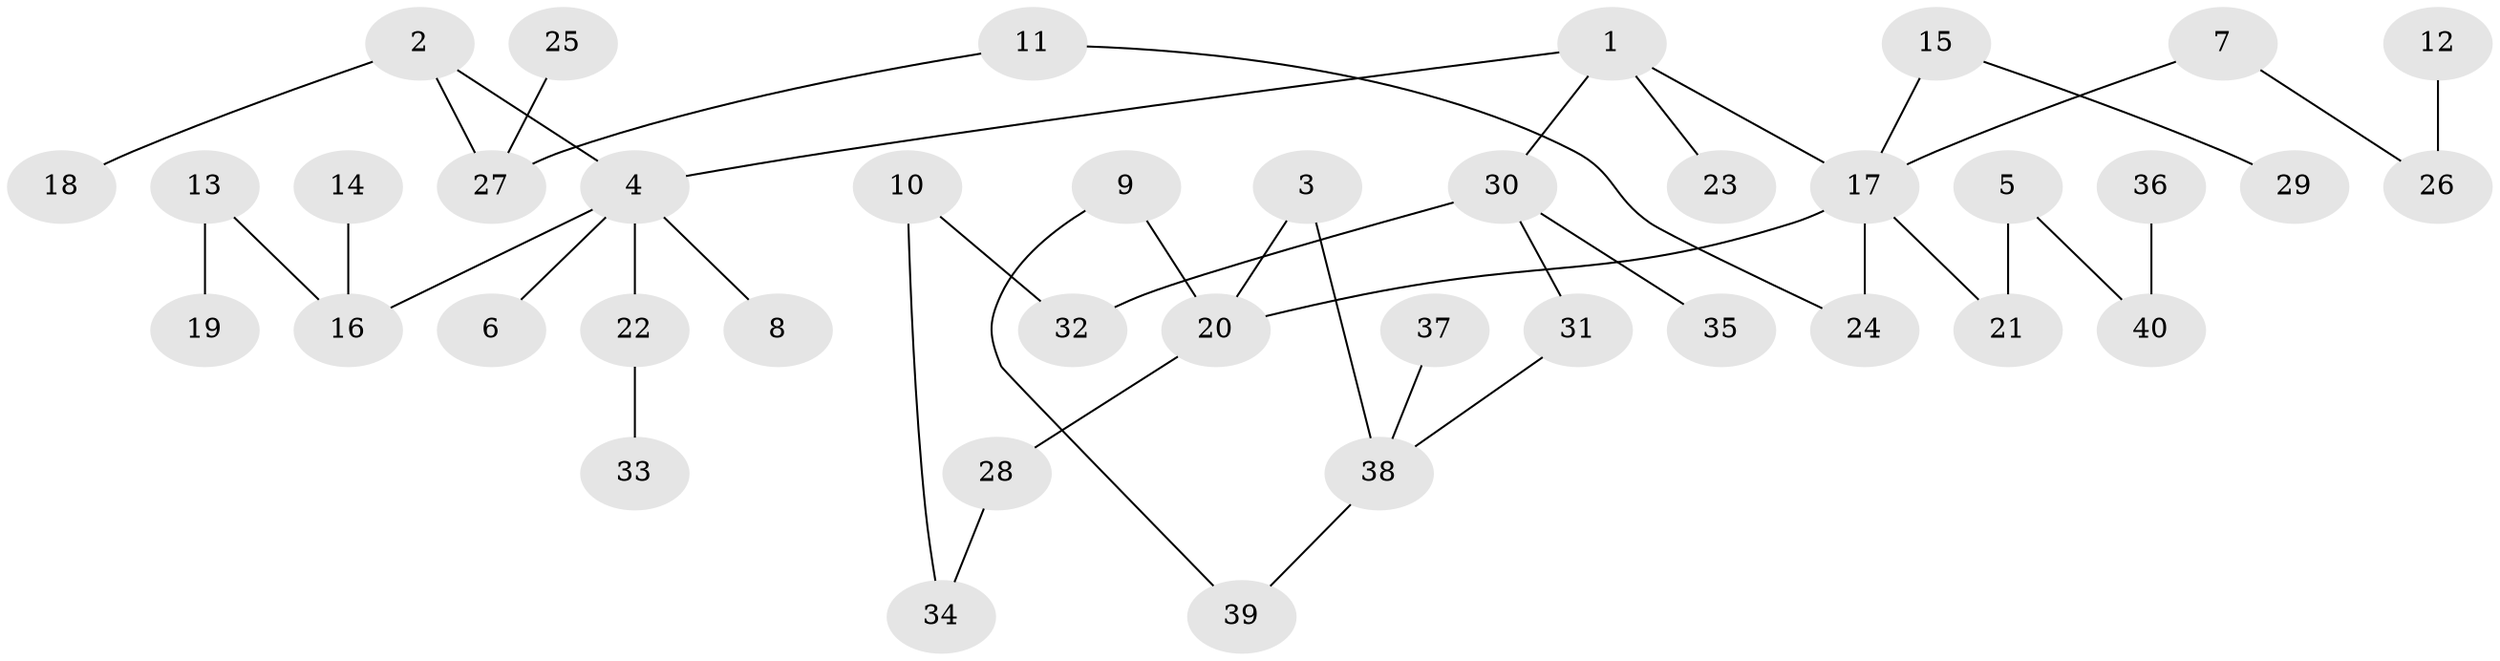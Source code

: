 // original degree distribution, {6: 0.012658227848101266, 8: 0.012658227848101266, 4: 0.06329113924050633, 3: 0.11392405063291139, 5: 0.02531645569620253, 1: 0.43037974683544306, 7: 0.012658227848101266, 2: 0.3291139240506329}
// Generated by graph-tools (version 1.1) at 2025/01/03/09/25 03:01:07]
// undirected, 40 vertices, 43 edges
graph export_dot {
graph [start="1"]
  node [color=gray90,style=filled];
  1;
  2;
  3;
  4;
  5;
  6;
  7;
  8;
  9;
  10;
  11;
  12;
  13;
  14;
  15;
  16;
  17;
  18;
  19;
  20;
  21;
  22;
  23;
  24;
  25;
  26;
  27;
  28;
  29;
  30;
  31;
  32;
  33;
  34;
  35;
  36;
  37;
  38;
  39;
  40;
  1 -- 4 [weight=1.0];
  1 -- 17 [weight=1.0];
  1 -- 23 [weight=1.0];
  1 -- 30 [weight=1.0];
  2 -- 4 [weight=1.0];
  2 -- 18 [weight=1.0];
  2 -- 27 [weight=1.0];
  3 -- 20 [weight=1.0];
  3 -- 38 [weight=1.0];
  4 -- 6 [weight=1.0];
  4 -- 8 [weight=1.0];
  4 -- 16 [weight=1.0];
  4 -- 22 [weight=1.0];
  5 -- 21 [weight=1.0];
  5 -- 40 [weight=1.0];
  7 -- 17 [weight=1.0];
  7 -- 26 [weight=1.0];
  9 -- 20 [weight=1.0];
  9 -- 39 [weight=1.0];
  10 -- 32 [weight=1.0];
  10 -- 34 [weight=1.0];
  11 -- 24 [weight=1.0];
  11 -- 27 [weight=1.0];
  12 -- 26 [weight=1.0];
  13 -- 16 [weight=1.0];
  13 -- 19 [weight=1.0];
  14 -- 16 [weight=1.0];
  15 -- 17 [weight=1.0];
  15 -- 29 [weight=1.0];
  17 -- 20 [weight=1.0];
  17 -- 21 [weight=1.0];
  17 -- 24 [weight=1.0];
  20 -- 28 [weight=1.0];
  22 -- 33 [weight=1.0];
  25 -- 27 [weight=1.0];
  28 -- 34 [weight=1.0];
  30 -- 31 [weight=1.0];
  30 -- 32 [weight=1.0];
  30 -- 35 [weight=1.0];
  31 -- 38 [weight=1.0];
  36 -- 40 [weight=1.0];
  37 -- 38 [weight=1.0];
  38 -- 39 [weight=1.0];
}
